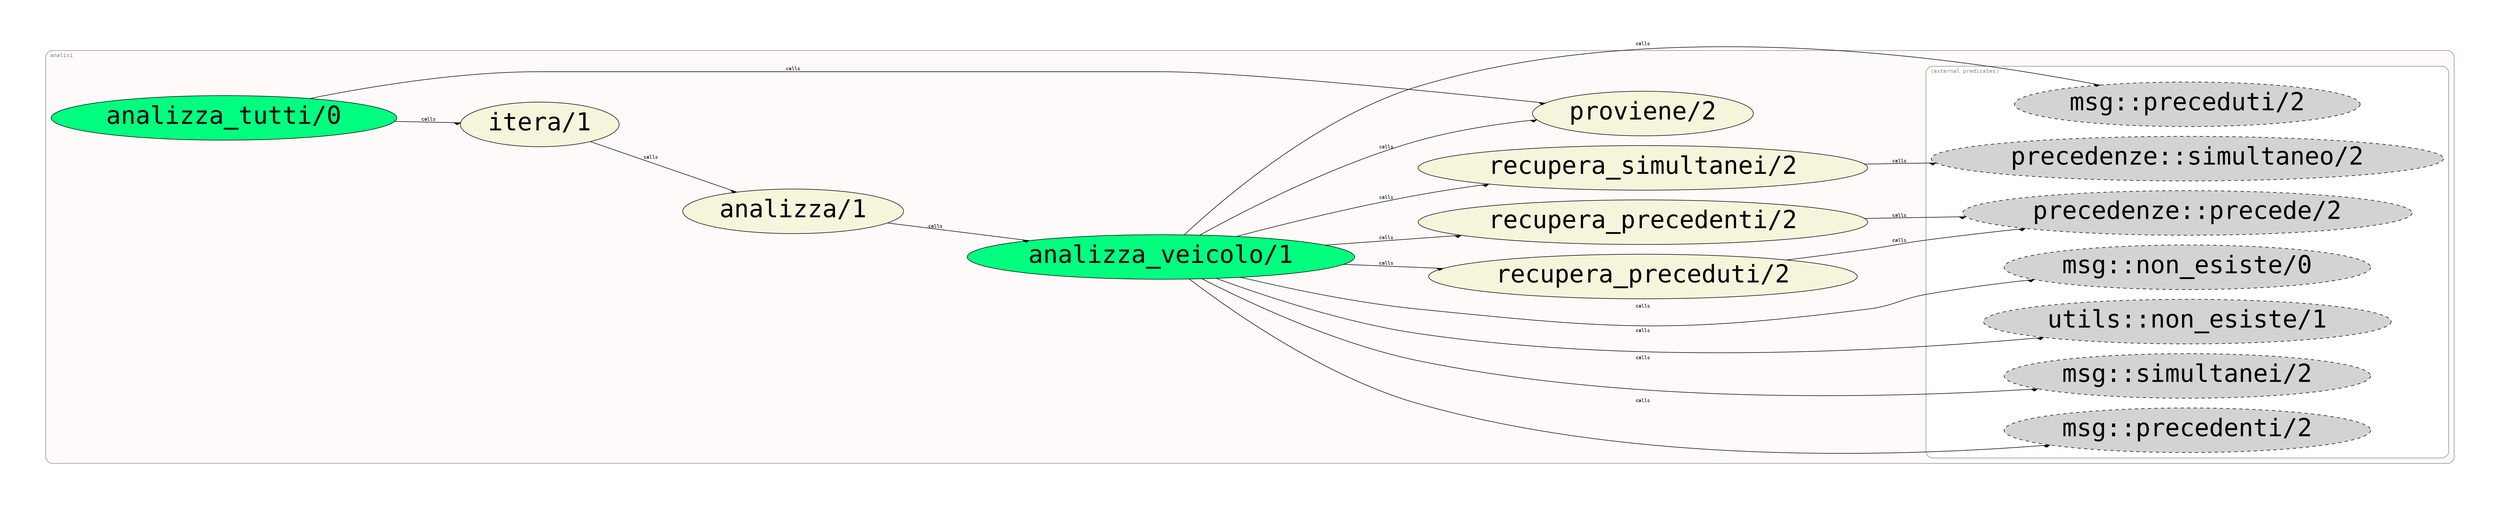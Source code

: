 digraph "analisi_object" {
rankdir="LR"
ranksep="1.25"
compound="true"
splines="true"
pack="true"
clusterrank="local"
labeljust="l"
margin="1.0"
fontname="Courier"
fontsize="10"
fontcolor="snow4"
pencolor="snow4"
node [shape="ellipse",style="filled",fillcolor="white",fontname="Courier",fontsize="9"]
edge [fontname="Courier",fontsize="9"]

subgraph "cluster_analisi_object" {
URL=""
tooltip="/home/giuseppe/IA/Progetto/code/prolog/analisi.lgt"
bgcolor="snow"
style="rounded"
margin="10"
label="analisi"
"analizza_veicolo/1" [shape="ellipse",URL="analisi_0.html#analizza_veicolo/1",tooltip="analisi_0.html#analizza_veicolo/1",style="filled",fillcolor="springgreen",label=<<FONT POINT-SIZE="45"><![CDATA[analizza_veicolo/1]]></FONT>>]
"analizza_tutti/0" [shape="ellipse",URL="analisi_0.html#analizza_tutti/0",tooltip="analisi_0.html#analizza_tutti/0",style="filled",fillcolor="springgreen",label=<<FONT POINT-SIZE="45"><![CDATA[analizza_tutti/0]]></FONT>>]
"analizza_veicolo/1" [shape="ellipse",URL="analisi_0.html#analizza_veicolo/1",tooltip="analisi_0.html#analizza_veicolo/1",style="filled",fillcolor="springgreen",label=<<FONT POINT-SIZE="45"><![CDATA[analizza_veicolo/1]]></FONT>>]
"analizza_tutti/0" [shape="ellipse",URL="analisi_0.html#analizza_tutti/0",tooltip="analisi_0.html#analizza_tutti/0",style="filled",fillcolor="springgreen",label=<<FONT POINT-SIZE="45"><![CDATA[analizza_tutti/0]]></FONT>>]
"analizza/1" [shape="ellipse",style="filled",fillcolor="beige",label=<<FONT POINT-SIZE="45"><![CDATA[analizza/1]]></FONT>>]
"recupera_preceduti/2" [shape="ellipse",style="filled",fillcolor="beige",label=<<FONT POINT-SIZE="45"><![CDATA[recupera_preceduti/2]]></FONT>>]
"recupera_precedenti/2" [shape="ellipse",style="filled",fillcolor="beige",label=<<FONT POINT-SIZE="45"><![CDATA[recupera_precedenti/2]]></FONT>>]
"recupera_simultanei/2" [shape="ellipse",style="filled",fillcolor="beige",label=<<FONT POINT-SIZE="45"><![CDATA[recupera_simultanei/2]]></FONT>>]
"itera/1" [shape="ellipse",style="filled",fillcolor="beige",label=<<FONT POINT-SIZE="45"><![CDATA[itera/1]]></FONT>>]
"proviene/2" [shape="ellipse",style="filled",fillcolor="beige",label=<<FONT POINT-SIZE="45"><![CDATA[proviene/2]]></FONT>>]
subgraph "cluster_other" {
URL=""
tooltip="(external predicates)"
bgcolor="white"
style="rounded"
margin="10"
label="(external predicates)"
"msg::preceduti/2" [shape="ellipse",URL="msg_0.html#preceduti/2",tooltip="msg_0.html#preceduti/2",style="filled,dashed",fillcolor="lightgrey",label=<<FONT POINT-SIZE="45"><![CDATA[msg::preceduti/2]]></FONT>>]
"msg::precedenti/2" [shape="ellipse",URL="msg_0.html#precedenti/2",tooltip="msg_0.html#precedenti/2",style="filled,dashed",fillcolor="lightgrey",label=<<FONT POINT-SIZE="45"><![CDATA[msg::precedenti/2]]></FONT>>]
"msg::simultanei/2" [shape="ellipse",URL="msg_0.html#simultanei/2",tooltip="msg_0.html#simultanei/2",style="filled,dashed",fillcolor="lightgrey",label=<<FONT POINT-SIZE="45"><![CDATA[msg::simultanei/2]]></FONT>>]
"utils::non_esiste/1" [shape="ellipse",URL="utils_0.html#non_esiste/1",tooltip="utils_0.html#non_esiste/1",style="filled,dashed",fillcolor="lightgrey",label=<<FONT POINT-SIZE="45"><![CDATA[utils::non_esiste/1]]></FONT>>]
"msg::non_esiste/0" [shape="ellipse",URL="msg_0.html#non_esiste/0",tooltip="msg_0.html#non_esiste/0",style="filled,dashed",fillcolor="lightgrey",label=<<FONT POINT-SIZE="45"><![CDATA[msg::non_esiste/0]]></FONT>>]
"precedenze::precede/2" [shape="ellipse",URL="precedenze_0.html#precede/2",tooltip="precedenze_0.html#precede/2",style="filled,dashed",fillcolor="lightgrey",label=<<FONT POINT-SIZE="45"><![CDATA[precedenze::precede/2]]></FONT>>]
"precedenze::simultaneo/2" [shape="ellipse",URL="precedenze_0.html#simultaneo/2",tooltip="precedenze_0.html#simultaneo/2",style="filled,dashed",fillcolor="lightgrey",label=<<FONT POINT-SIZE="45"><![CDATA[precedenze::simultaneo/2]]></FONT>>]
}

"analizza/1" -> "analizza_veicolo/1" [arrowhead="rdiamond",tooltip="calls",label=<<![CDATA[calls]]><BR/>>]
"analizza_veicolo/1" -> "proviene/2" [arrowhead="rdiamond",tooltip="calls",label=<<![CDATA[calls]]><BR/>>]
"analizza_veicolo/1" -> "recupera_preceduti/2" [arrowhead="rdiamond",tooltip="calls",label=<<![CDATA[calls]]><BR/>>]
"analizza_veicolo/1" -> "recupera_precedenti/2" [arrowhead="rdiamond",tooltip="calls",label=<<![CDATA[calls]]><BR/>>]
"analizza_veicolo/1" -> "recupera_simultanei/2" [arrowhead="rdiamond",tooltip="calls",label=<<![CDATA[calls]]><BR/>>]
"analizza_tutti/0" -> "proviene/2" [arrowhead="rdiamond",tooltip="calls",label=<<![CDATA[calls]]><BR/>>]
"analizza_tutti/0" -> "itera/1" [arrowhead="rdiamond",tooltip="calls",label=<<![CDATA[calls]]><BR/>>]
"itera/1" -> "analizza/1" [arrowhead="rdiamond",tooltip="calls",label=<<![CDATA[calls]]><BR/>>]
"analizza_veicolo/1" -> "msg::preceduti/2" [arrowhead="rdiamond",tooltip="calls",label=<<![CDATA[calls]]><BR/>>]
"analizza_veicolo/1" -> "msg::precedenti/2" [arrowhead="rdiamond",tooltip="calls",label=<<![CDATA[calls]]><BR/>>]
"analizza_veicolo/1" -> "msg::simultanei/2" [arrowhead="rdiamond",tooltip="calls",label=<<![CDATA[calls]]><BR/>>]
"analizza_veicolo/1" -> "utils::non_esiste/1" [arrowhead="rdiamond",tooltip="calls",label=<<![CDATA[calls]]><BR/>>]
"analizza_veicolo/1" -> "msg::non_esiste/0" [arrowhead="rdiamond",tooltip="calls",label=<<![CDATA[calls]]><BR/>>]
"recupera_preceduti/2" -> "precedenze::precede/2" [arrowhead="rdiamond",tooltip="calls",label=<<![CDATA[calls]]><BR/>>]
"recupera_precedenti/2" -> "precedenze::precede/2" [arrowhead="rdiamond",tooltip="calls",label=<<![CDATA[calls]]><BR/>>]
"recupera_simultanei/2" -> "precedenze::simultaneo/2" [arrowhead="rdiamond",tooltip="calls",label=<<![CDATA[calls]]><BR/>>]
}

}

